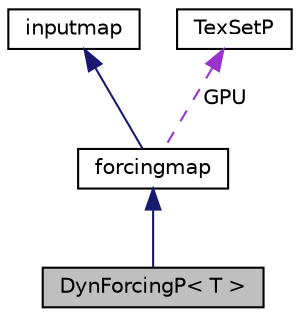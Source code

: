 digraph "DynForcingP&lt; T &gt;"
{
 // LATEX_PDF_SIZE
  bgcolor="transparent";
  edge [fontname="Helvetica",fontsize="10",labelfontname="Helvetica",labelfontsize="10"];
  node [fontname="Helvetica",fontsize="10",shape=record];
  Node1 [label="DynForcingP\< T \>",height=0.2,width=0.4,color="black", fillcolor="grey75", style="filled", fontcolor="black",tooltip=" "];
  Node2 -> Node1 [dir="back",color="midnightblue",fontsize="10",style="solid",fontname="Helvetica"];
  Node2 [label="forcingmap",height=0.2,width=0.4,color="black",URL="$classforcingmap.html",tooltip=" "];
  Node3 -> Node2 [dir="back",color="midnightblue",fontsize="10",style="solid",fontname="Helvetica"];
  Node3 [label="inputmap",height=0.2,width=0.4,color="black",URL="$classinputmap.html",tooltip=" "];
  Node4 -> Node2 [dir="back",color="darkorchid3",fontsize="10",style="dashed",label=" GPU" ,fontname="Helvetica"];
  Node4 [label="TexSetP",height=0.2,width=0.4,color="black",URL="$structTexSetP.html",tooltip=" "];
}
